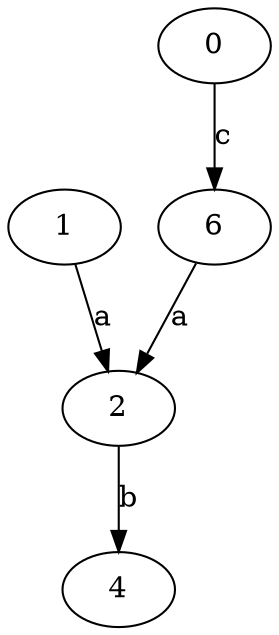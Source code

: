 strict digraph  {
1;
2;
0;
4;
6;
1 -> 2  [label=a];
2 -> 4  [label=b];
0 -> 6  [label=c];
6 -> 2  [label=a];
}
